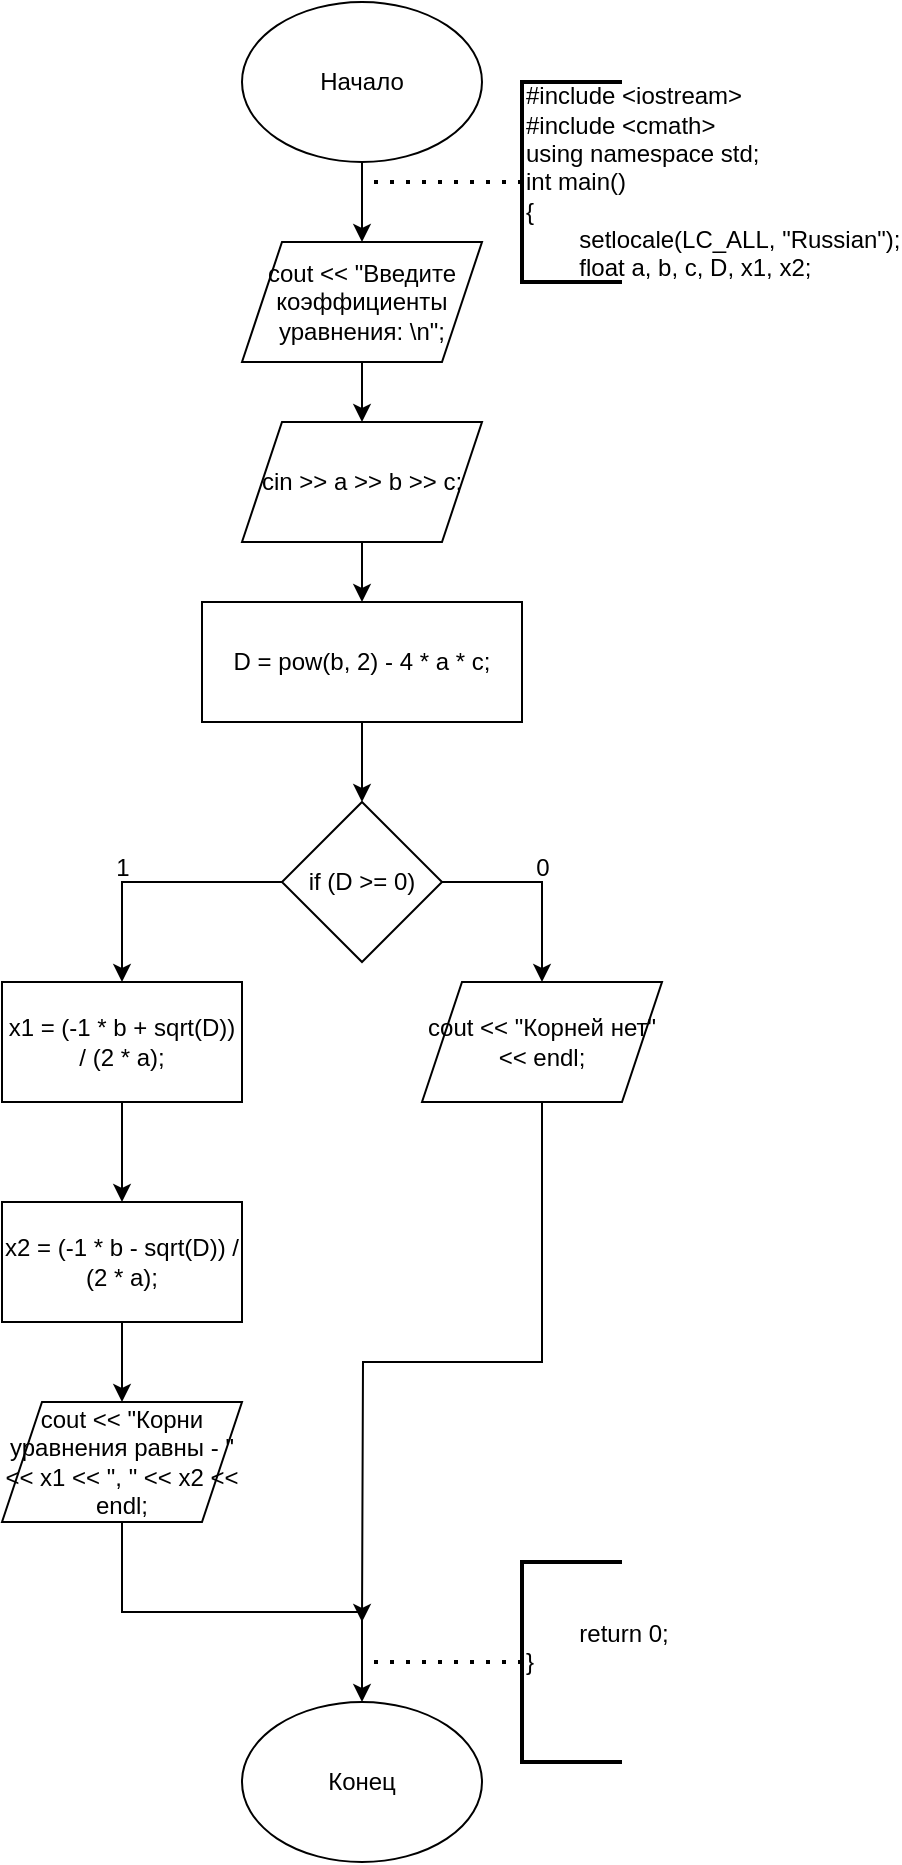 <mxfile version="24.7.17">
  <diagram name="Страница — 1" id="kYXAjykHZ7thILa3HCrF">
    <mxGraphModel dx="590" dy="1044" grid="1" gridSize="10" guides="1" tooltips="1" connect="1" arrows="1" fold="1" page="1" pageScale="1" pageWidth="827" pageHeight="1169" math="0" shadow="0">
      <root>
        <mxCell id="0" />
        <mxCell id="1" parent="0" />
        <mxCell id="JEXxJmJUqQq23T9oJtIg-4" style="edgeStyle=orthogonalEdgeStyle;rounded=0;orthogonalLoop=1;jettySize=auto;html=1;exitX=0.5;exitY=1;exitDx=0;exitDy=0;entryX=0.5;entryY=0;entryDx=0;entryDy=0;" edge="1" parent="1" source="JEXxJmJUqQq23T9oJtIg-2">
          <mxGeometry relative="1" as="geometry">
            <mxPoint x="240" y="160" as="targetPoint" />
          </mxGeometry>
        </mxCell>
        <mxCell id="JEXxJmJUqQq23T9oJtIg-2" value="Начало" style="ellipse;whiteSpace=wrap;html=1;" vertex="1" parent="1">
          <mxGeometry x="180" y="40" width="120" height="80" as="geometry" />
        </mxCell>
        <mxCell id="JEXxJmJUqQq23T9oJtIg-6" value="&lt;div&gt;#include &amp;lt;iostream&amp;gt;&lt;/div&gt;&lt;div&gt;#include &amp;lt;cmath&amp;gt;&lt;/div&gt;&lt;div&gt;using namespace std;&lt;/div&gt;&lt;div&gt;int main()&lt;/div&gt;&lt;div&gt;{&lt;/div&gt;&lt;div&gt;&lt;span style=&quot;white-space-collapse: collapse;&quot;&gt;&lt;span style=&quot;white-space-collapse: preserve;&quot;&gt;&#x9;&lt;/span&gt;setlocale(LC_ALL, &quot;Russian&quot;);&lt;/span&gt;&lt;/div&gt;&lt;div&gt;&lt;span style=&quot;white-space-collapse: collapse;&quot;&gt;&lt;span style=&quot;white-space-collapse: preserve;&quot;&gt;&#x9;&lt;/span&gt;float a, b, c, D, x1, x2;&lt;/span&gt;&lt;/div&gt;" style="strokeWidth=2;html=1;shape=mxgraph.flowchart.annotation_1;align=left;pointerEvents=1;" vertex="1" parent="1">
          <mxGeometry x="320" y="80" width="50" height="100" as="geometry" />
        </mxCell>
        <mxCell id="JEXxJmJUqQq23T9oJtIg-7" value="" style="endArrow=none;dashed=1;html=1;dashPattern=1 3;strokeWidth=2;rounded=0;" edge="1" parent="1" source="JEXxJmJUqQq23T9oJtIg-6">
          <mxGeometry width="50" height="50" relative="1" as="geometry">
            <mxPoint x="240" y="350" as="sourcePoint" />
            <mxPoint x="240" y="130" as="targetPoint" />
          </mxGeometry>
        </mxCell>
        <mxCell id="JEXxJmJUqQq23T9oJtIg-52" value="Конец" style="ellipse;whiteSpace=wrap;html=1;" vertex="1" parent="1">
          <mxGeometry x="180" y="890" width="120" height="80" as="geometry" />
        </mxCell>
        <mxCell id="JEXxJmJUqQq23T9oJtIg-54" value="&lt;div&gt;&lt;span style=&quot;white-space-collapse: collapse;&quot;&gt;&lt;span style=&quot;white-space-collapse: preserve;&quot;&gt;&#x9;&lt;/span&gt;return 0;&lt;/span&gt;&lt;/div&gt;&lt;div&gt;}&lt;/div&gt;&lt;div&gt;&lt;br&gt;&lt;/div&gt;" style="strokeWidth=2;html=1;shape=mxgraph.flowchart.annotation_1;align=left;pointerEvents=1;" vertex="1" parent="1">
          <mxGeometry x="320" y="820" width="50" height="100" as="geometry" />
        </mxCell>
        <mxCell id="JEXxJmJUqQq23T9oJtIg-55" value="" style="endArrow=none;dashed=1;html=1;dashPattern=1 3;strokeWidth=2;rounded=0;" edge="1" parent="1" source="JEXxJmJUqQq23T9oJtIg-54">
          <mxGeometry width="50" height="50" relative="1" as="geometry">
            <mxPoint x="250" y="-120" as="sourcePoint" />
            <mxPoint x="240" y="870" as="targetPoint" />
          </mxGeometry>
        </mxCell>
        <mxCell id="JEXxJmJUqQq23T9oJtIg-58" style="edgeStyle=orthogonalEdgeStyle;rounded=0;orthogonalLoop=1;jettySize=auto;html=1;exitX=0.5;exitY=1;exitDx=0;exitDy=0;entryX=0.5;entryY=0;entryDx=0;entryDy=0;" edge="1" parent="1" source="JEXxJmJUqQq23T9oJtIg-56" target="JEXxJmJUqQq23T9oJtIg-57">
          <mxGeometry relative="1" as="geometry" />
        </mxCell>
        <mxCell id="JEXxJmJUqQq23T9oJtIg-56" value="cout &amp;lt;&amp;lt; &quot;Введите коэффициенты уравнения: \n&quot;;" style="shape=parallelogram;perimeter=parallelogramPerimeter;whiteSpace=wrap;html=1;fixedSize=1;" vertex="1" parent="1">
          <mxGeometry x="180" y="160" width="120" height="60" as="geometry" />
        </mxCell>
        <mxCell id="JEXxJmJUqQq23T9oJtIg-61" style="edgeStyle=orthogonalEdgeStyle;rounded=0;orthogonalLoop=1;jettySize=auto;html=1;exitX=0.5;exitY=1;exitDx=0;exitDy=0;entryX=0.5;entryY=0;entryDx=0;entryDy=0;" edge="1" parent="1" source="JEXxJmJUqQq23T9oJtIg-57">
          <mxGeometry relative="1" as="geometry">
            <mxPoint x="240" y="340" as="targetPoint" />
          </mxGeometry>
        </mxCell>
        <mxCell id="JEXxJmJUqQq23T9oJtIg-57" value="cin &gt;&gt; a &gt;&gt; b &gt;&gt; c;" style="shape=parallelogram;perimeter=parallelogramPerimeter;whiteSpace=wrap;html=1;fixedSize=1;" vertex="1" parent="1">
          <mxGeometry x="180" y="250" width="120" height="60" as="geometry" />
        </mxCell>
        <mxCell id="JEXxJmJUqQq23T9oJtIg-95" style="edgeStyle=orthogonalEdgeStyle;rounded=0;orthogonalLoop=1;jettySize=auto;html=1;exitX=0.5;exitY=1;exitDx=0;exitDy=0;entryX=0.5;entryY=0;entryDx=0;entryDy=0;" edge="1" parent="1" source="JEXxJmJUqQq23T9oJtIg-93" target="JEXxJmJUqQq23T9oJtIg-94">
          <mxGeometry relative="1" as="geometry" />
        </mxCell>
        <mxCell id="JEXxJmJUqQq23T9oJtIg-93" value="D = pow(b, 2) - 4 * a * c;" style="rounded=0;whiteSpace=wrap;html=1;" vertex="1" parent="1">
          <mxGeometry x="160" y="340" width="160" height="60" as="geometry" />
        </mxCell>
        <mxCell id="JEXxJmJUqQq23T9oJtIg-97" style="edgeStyle=orthogonalEdgeStyle;rounded=0;orthogonalLoop=1;jettySize=auto;html=1;exitX=0;exitY=0.5;exitDx=0;exitDy=0;entryX=0.5;entryY=0;entryDx=0;entryDy=0;" edge="1" parent="1" source="JEXxJmJUqQq23T9oJtIg-94" target="JEXxJmJUqQq23T9oJtIg-96">
          <mxGeometry relative="1" as="geometry" />
        </mxCell>
        <mxCell id="JEXxJmJUqQq23T9oJtIg-104" style="edgeStyle=orthogonalEdgeStyle;rounded=0;orthogonalLoop=1;jettySize=auto;html=1;exitX=1;exitY=0.5;exitDx=0;exitDy=0;" edge="1" parent="1" source="JEXxJmJUqQq23T9oJtIg-94" target="JEXxJmJUqQq23T9oJtIg-103">
          <mxGeometry relative="1" as="geometry" />
        </mxCell>
        <mxCell id="JEXxJmJUqQq23T9oJtIg-94" value="if (D &amp;gt;= 0)" style="rhombus;whiteSpace=wrap;html=1;" vertex="1" parent="1">
          <mxGeometry x="200" y="440" width="80" height="80" as="geometry" />
        </mxCell>
        <mxCell id="JEXxJmJUqQq23T9oJtIg-99" style="edgeStyle=orthogonalEdgeStyle;rounded=0;orthogonalLoop=1;jettySize=auto;html=1;exitX=0.5;exitY=1;exitDx=0;exitDy=0;entryX=0.5;entryY=0;entryDx=0;entryDy=0;" edge="1" parent="1" source="JEXxJmJUqQq23T9oJtIg-96" target="JEXxJmJUqQq23T9oJtIg-98">
          <mxGeometry relative="1" as="geometry" />
        </mxCell>
        <mxCell id="JEXxJmJUqQq23T9oJtIg-96" value="x1 = (-1 * b + sqrt(D)) / (2 * a);" style="rounded=0;whiteSpace=wrap;html=1;" vertex="1" parent="1">
          <mxGeometry x="60" y="530" width="120" height="60" as="geometry" />
        </mxCell>
        <mxCell id="JEXxJmJUqQq23T9oJtIg-102" style="edgeStyle=orthogonalEdgeStyle;rounded=0;orthogonalLoop=1;jettySize=auto;html=1;exitX=0.5;exitY=1;exitDx=0;exitDy=0;entryX=0.5;entryY=0;entryDx=0;entryDy=0;" edge="1" parent="1" source="JEXxJmJUqQq23T9oJtIg-98" target="JEXxJmJUqQq23T9oJtIg-101">
          <mxGeometry relative="1" as="geometry" />
        </mxCell>
        <mxCell id="JEXxJmJUqQq23T9oJtIg-98" value="x2 = (-1 * b - sqrt(D)) / (2 * a);" style="rounded=0;whiteSpace=wrap;html=1;" vertex="1" parent="1">
          <mxGeometry x="60" y="640" width="120" height="60" as="geometry" />
        </mxCell>
        <mxCell id="JEXxJmJUqQq23T9oJtIg-100" value="1" style="text;html=1;align=center;verticalAlign=middle;resizable=0;points=[];autosize=1;strokeColor=none;fillColor=none;" vertex="1" parent="1">
          <mxGeometry x="105" y="458" width="30" height="30" as="geometry" />
        </mxCell>
        <mxCell id="JEXxJmJUqQq23T9oJtIg-107" style="edgeStyle=orthogonalEdgeStyle;rounded=0;orthogonalLoop=1;jettySize=auto;html=1;exitX=0.5;exitY=1;exitDx=0;exitDy=0;entryX=0.5;entryY=0;entryDx=0;entryDy=0;" edge="1" parent="1" source="JEXxJmJUqQq23T9oJtIg-101" target="JEXxJmJUqQq23T9oJtIg-52">
          <mxGeometry relative="1" as="geometry" />
        </mxCell>
        <mxCell id="JEXxJmJUqQq23T9oJtIg-101" value="cout &amp;lt;&amp;lt; &quot;Корни уравнения равны - &quot; &amp;lt;&amp;lt; x1 &amp;lt;&amp;lt; &quot;, &quot; &amp;lt;&amp;lt; x2 &amp;lt;&amp;lt; endl;" style="shape=parallelogram;perimeter=parallelogramPerimeter;whiteSpace=wrap;html=1;fixedSize=1;" vertex="1" parent="1">
          <mxGeometry x="60" y="740" width="120" height="60" as="geometry" />
        </mxCell>
        <mxCell id="JEXxJmJUqQq23T9oJtIg-108" style="edgeStyle=orthogonalEdgeStyle;rounded=0;orthogonalLoop=1;jettySize=auto;html=1;exitX=0.5;exitY=1;exitDx=0;exitDy=0;" edge="1" parent="1" source="JEXxJmJUqQq23T9oJtIg-103">
          <mxGeometry relative="1" as="geometry">
            <mxPoint x="240" y="850" as="targetPoint" />
          </mxGeometry>
        </mxCell>
        <mxCell id="JEXxJmJUqQq23T9oJtIg-103" value="cout &amp;lt;&amp;lt; &quot;Корней нет&quot; &amp;lt;&amp;lt; endl;" style="shape=parallelogram;perimeter=parallelogramPerimeter;whiteSpace=wrap;html=1;fixedSize=1;" vertex="1" parent="1">
          <mxGeometry x="270" y="530" width="120" height="60" as="geometry" />
        </mxCell>
        <mxCell id="JEXxJmJUqQq23T9oJtIg-105" value="0" style="text;html=1;align=center;verticalAlign=middle;resizable=0;points=[];autosize=1;strokeColor=none;fillColor=none;" vertex="1" parent="1">
          <mxGeometry x="315" y="458" width="30" height="30" as="geometry" />
        </mxCell>
      </root>
    </mxGraphModel>
  </diagram>
</mxfile>
